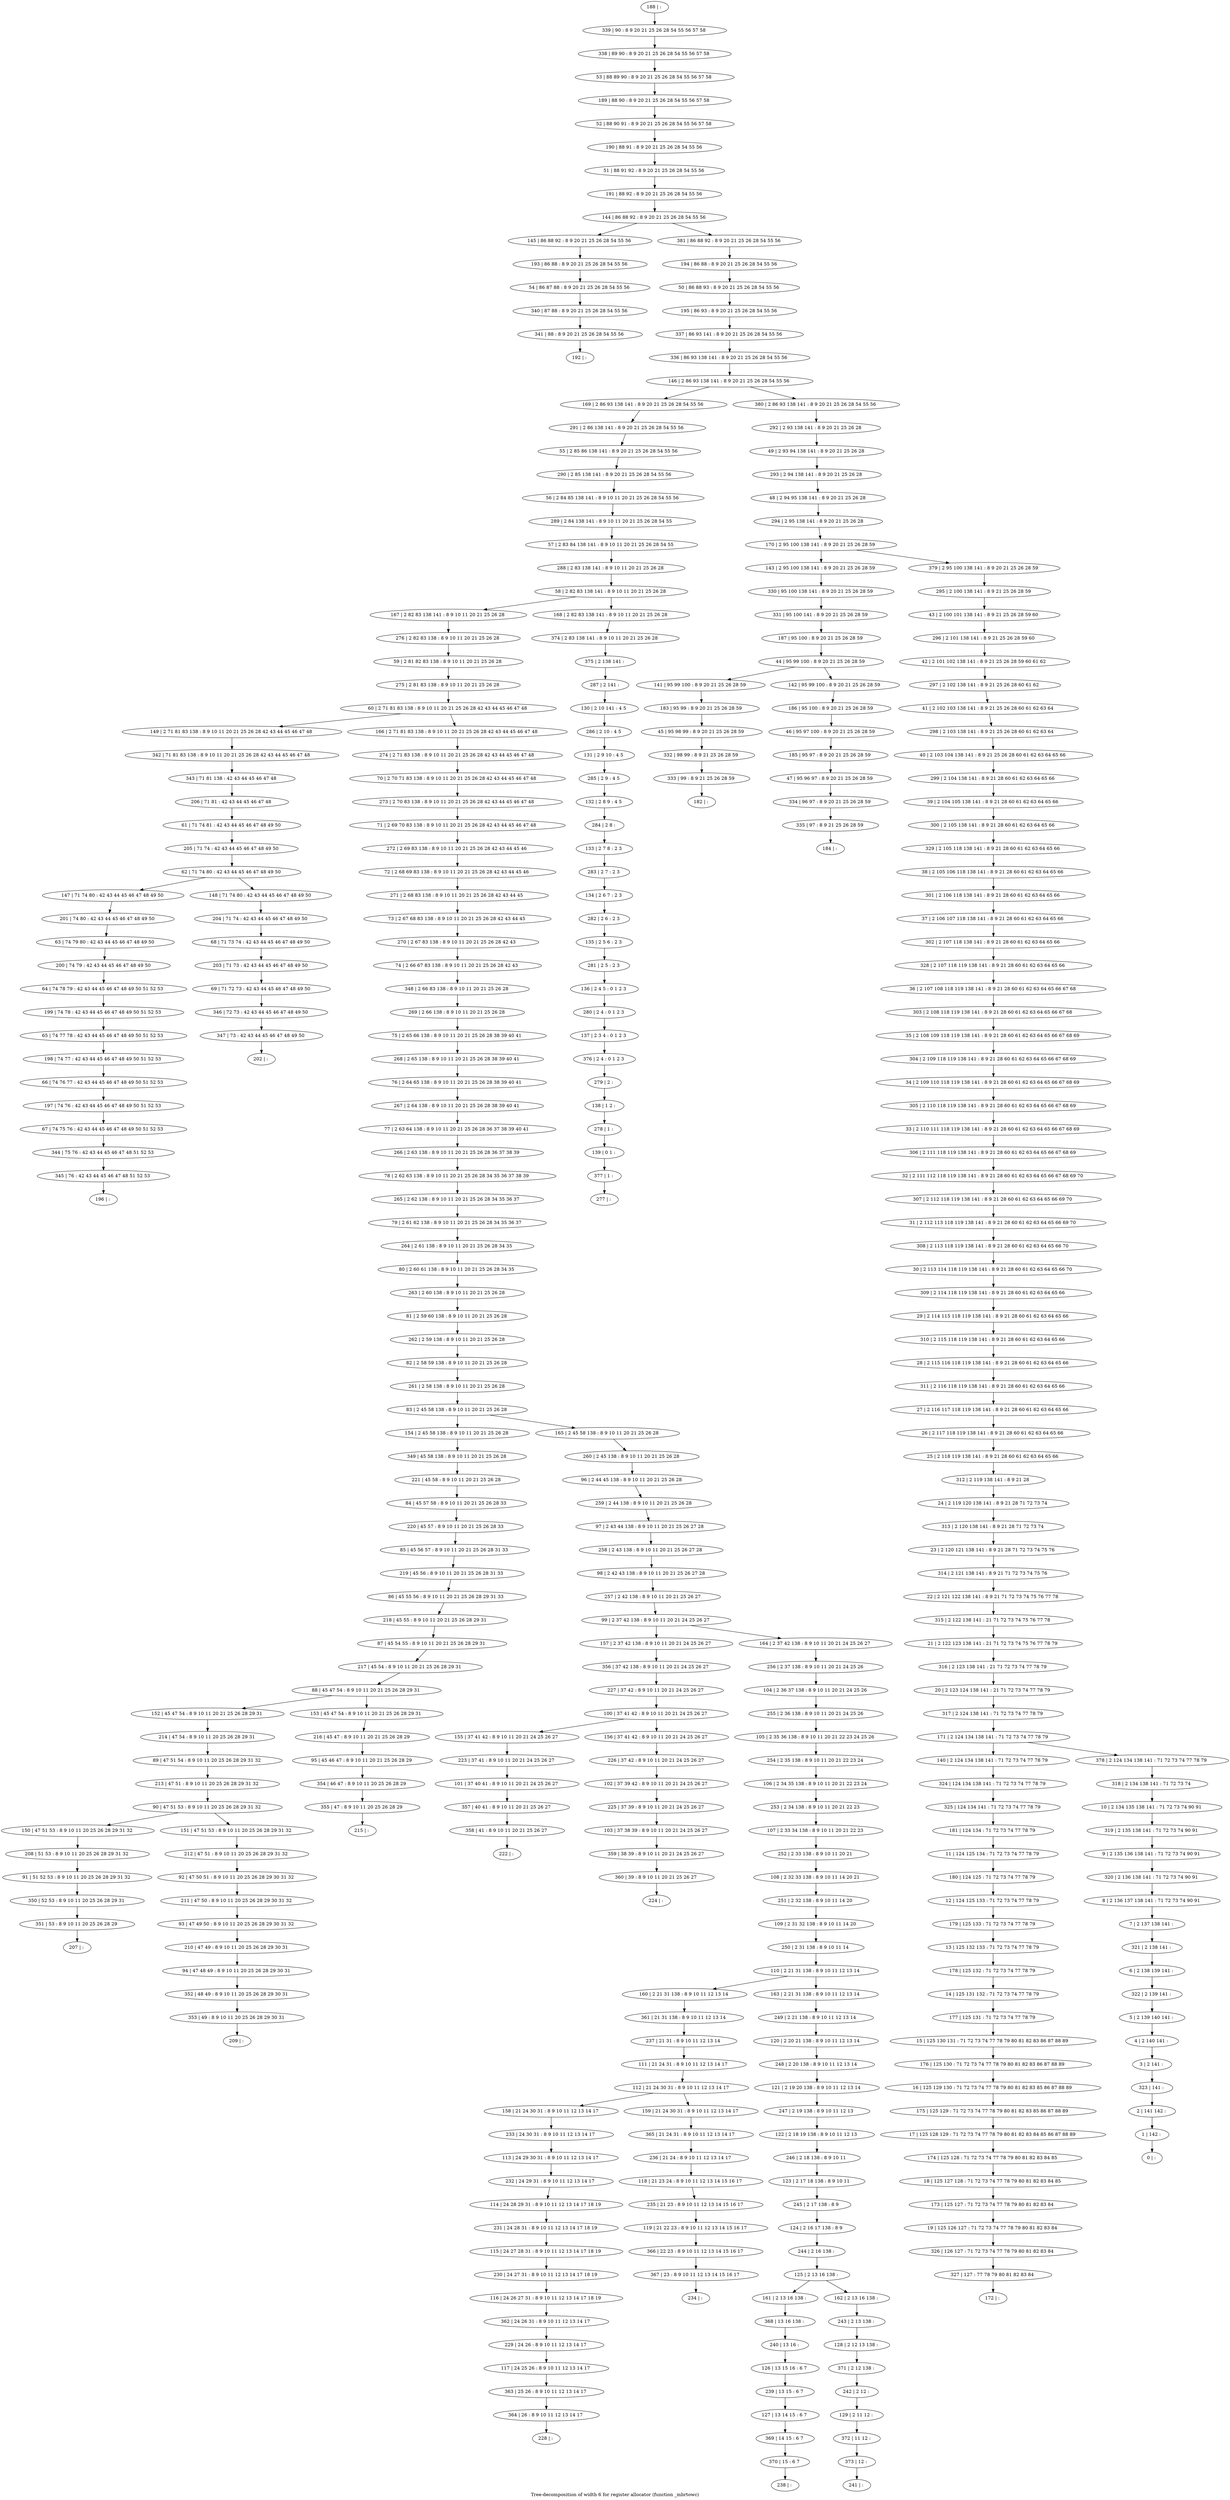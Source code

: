 digraph G {
graph [label="Tree-decomposition of width 6 for register allocator (function _mbrtowc)"]
0[label="0 | : "];
1[label="1 | 142 : "];
2[label="2 | 141 142 : "];
3[label="3 | 2 141 : "];
4[label="4 | 2 140 141 : "];
5[label="5 | 2 139 140 141 : "];
6[label="6 | 2 138 139 141 : "];
7[label="7 | 2 137 138 141 : "];
8[label="8 | 2 136 137 138 141 : 71 72 73 74 90 91 "];
9[label="9 | 2 135 136 138 141 : 71 72 73 74 90 91 "];
10[label="10 | 2 134 135 138 141 : 71 72 73 74 90 91 "];
11[label="11 | 124 125 134 : 71 72 73 74 77 78 79 "];
12[label="12 | 124 125 133 : 71 72 73 74 77 78 79 "];
13[label="13 | 125 132 133 : 71 72 73 74 77 78 79 "];
14[label="14 | 125 131 132 : 71 72 73 74 77 78 79 "];
15[label="15 | 125 130 131 : 71 72 73 74 77 78 79 80 81 82 83 86 87 88 89 "];
16[label="16 | 125 129 130 : 71 72 73 74 77 78 79 80 81 82 83 85 86 87 88 89 "];
17[label="17 | 125 128 129 : 71 72 73 74 77 78 79 80 81 82 83 84 85 86 87 88 89 "];
18[label="18 | 125 127 128 : 71 72 73 74 77 78 79 80 81 82 83 84 85 "];
19[label="19 | 125 126 127 : 71 72 73 74 77 78 79 80 81 82 83 84 "];
20[label="20 | 2 123 124 138 141 : 21 71 72 73 74 77 78 79 "];
21[label="21 | 2 122 123 138 141 : 21 71 72 73 74 75 76 77 78 79 "];
22[label="22 | 2 121 122 138 141 : 8 9 21 71 72 73 74 75 76 77 78 "];
23[label="23 | 2 120 121 138 141 : 8 9 21 28 71 72 73 74 75 76 "];
24[label="24 | 2 119 120 138 141 : 8 9 21 28 71 72 73 74 "];
25[label="25 | 2 118 119 138 141 : 8 9 21 28 60 61 62 63 64 65 66 "];
26[label="26 | 2 117 118 119 138 141 : 8 9 21 28 60 61 62 63 64 65 66 "];
27[label="27 | 2 116 117 118 119 138 141 : 8 9 21 28 60 61 62 63 64 65 66 "];
28[label="28 | 2 115 116 118 119 138 141 : 8 9 21 28 60 61 62 63 64 65 66 "];
29[label="29 | 2 114 115 118 119 138 141 : 8 9 21 28 60 61 62 63 64 65 66 "];
30[label="30 | 2 113 114 118 119 138 141 : 8 9 21 28 60 61 62 63 64 65 66 70 "];
31[label="31 | 2 112 113 118 119 138 141 : 8 9 21 28 60 61 62 63 64 65 66 69 70 "];
32[label="32 | 2 111 112 118 119 138 141 : 8 9 21 28 60 61 62 63 64 65 66 67 68 69 70 "];
33[label="33 | 2 110 111 118 119 138 141 : 8 9 21 28 60 61 62 63 64 65 66 67 68 69 "];
34[label="34 | 2 109 110 118 119 138 141 : 8 9 21 28 60 61 62 63 64 65 66 67 68 69 "];
35[label="35 | 2 108 109 118 119 138 141 : 8 9 21 28 60 61 62 63 64 65 66 67 68 69 "];
36[label="36 | 2 107 108 118 119 138 141 : 8 9 21 28 60 61 62 63 64 65 66 67 68 "];
37[label="37 | 2 106 107 118 138 141 : 8 9 21 28 60 61 62 63 64 65 66 "];
38[label="38 | 2 105 106 118 138 141 : 8 9 21 28 60 61 62 63 64 65 66 "];
39[label="39 | 2 104 105 138 141 : 8 9 21 28 60 61 62 63 64 65 66 "];
40[label="40 | 2 103 104 138 141 : 8 9 21 25 26 28 60 61 62 63 64 65 66 "];
41[label="41 | 2 102 103 138 141 : 8 9 21 25 26 28 60 61 62 63 64 "];
42[label="42 | 2 101 102 138 141 : 8 9 21 25 26 28 59 60 61 62 "];
43[label="43 | 2 100 101 138 141 : 8 9 21 25 26 28 59 60 "];
44[label="44 | 95 99 100 : 8 9 20 21 25 26 28 59 "];
45[label="45 | 95 98 99 : 8 9 20 21 25 26 28 59 "];
46[label="46 | 95 97 100 : 8 9 20 21 25 26 28 59 "];
47[label="47 | 95 96 97 : 8 9 20 21 25 26 28 59 "];
48[label="48 | 2 94 95 138 141 : 8 9 20 21 25 26 28 "];
49[label="49 | 2 93 94 138 141 : 8 9 20 21 25 26 28 "];
50[label="50 | 86 88 93 : 8 9 20 21 25 26 28 54 55 56 "];
51[label="51 | 88 91 92 : 8 9 20 21 25 26 28 54 55 56 "];
52[label="52 | 88 90 91 : 8 9 20 21 25 26 28 54 55 56 57 58 "];
53[label="53 | 88 89 90 : 8 9 20 21 25 26 28 54 55 56 57 58 "];
54[label="54 | 86 87 88 : 8 9 20 21 25 26 28 54 55 56 "];
55[label="55 | 2 85 86 138 141 : 8 9 20 21 25 26 28 54 55 56 "];
56[label="56 | 2 84 85 138 141 : 8 9 10 11 20 21 25 26 28 54 55 56 "];
57[label="57 | 2 83 84 138 141 : 8 9 10 11 20 21 25 26 28 54 55 "];
58[label="58 | 2 82 83 138 141 : 8 9 10 11 20 21 25 26 28 "];
59[label="59 | 2 81 82 83 138 : 8 9 10 11 20 21 25 26 28 "];
60[label="60 | 2 71 81 83 138 : 8 9 10 11 20 21 25 26 28 42 43 44 45 46 47 48 "];
61[label="61 | 71 74 81 : 42 43 44 45 46 47 48 49 50 "];
62[label="62 | 71 74 80 : 42 43 44 45 46 47 48 49 50 "];
63[label="63 | 74 79 80 : 42 43 44 45 46 47 48 49 50 "];
64[label="64 | 74 78 79 : 42 43 44 45 46 47 48 49 50 51 52 53 "];
65[label="65 | 74 77 78 : 42 43 44 45 46 47 48 49 50 51 52 53 "];
66[label="66 | 74 76 77 : 42 43 44 45 46 47 48 49 50 51 52 53 "];
67[label="67 | 74 75 76 : 42 43 44 45 46 47 48 49 50 51 52 53 "];
68[label="68 | 71 73 74 : 42 43 44 45 46 47 48 49 50 "];
69[label="69 | 71 72 73 : 42 43 44 45 46 47 48 49 50 "];
70[label="70 | 2 70 71 83 138 : 8 9 10 11 20 21 25 26 28 42 43 44 45 46 47 48 "];
71[label="71 | 2 69 70 83 138 : 8 9 10 11 20 21 25 26 28 42 43 44 45 46 47 48 "];
72[label="72 | 2 68 69 83 138 : 8 9 10 11 20 21 25 26 28 42 43 44 45 46 "];
73[label="73 | 2 67 68 83 138 : 8 9 10 11 20 21 25 26 28 42 43 44 45 "];
74[label="74 | 2 66 67 83 138 : 8 9 10 11 20 21 25 26 28 42 43 "];
75[label="75 | 2 65 66 138 : 8 9 10 11 20 21 25 26 28 38 39 40 41 "];
76[label="76 | 2 64 65 138 : 8 9 10 11 20 21 25 26 28 38 39 40 41 "];
77[label="77 | 2 63 64 138 : 8 9 10 11 20 21 25 26 28 36 37 38 39 40 41 "];
78[label="78 | 2 62 63 138 : 8 9 10 11 20 21 25 26 28 34 35 36 37 38 39 "];
79[label="79 | 2 61 62 138 : 8 9 10 11 20 21 25 26 28 34 35 36 37 "];
80[label="80 | 2 60 61 138 : 8 9 10 11 20 21 25 26 28 34 35 "];
81[label="81 | 2 59 60 138 : 8 9 10 11 20 21 25 26 28 "];
82[label="82 | 2 58 59 138 : 8 9 10 11 20 21 25 26 28 "];
83[label="83 | 2 45 58 138 : 8 9 10 11 20 21 25 26 28 "];
84[label="84 | 45 57 58 : 8 9 10 11 20 21 25 26 28 33 "];
85[label="85 | 45 56 57 : 8 9 10 11 20 21 25 26 28 31 33 "];
86[label="86 | 45 55 56 : 8 9 10 11 20 21 25 26 28 29 31 33 "];
87[label="87 | 45 54 55 : 8 9 10 11 20 21 25 26 28 29 31 "];
88[label="88 | 45 47 54 : 8 9 10 11 20 21 25 26 28 29 31 "];
89[label="89 | 47 51 54 : 8 9 10 11 20 25 26 28 29 31 32 "];
90[label="90 | 47 51 53 : 8 9 10 11 20 25 26 28 29 31 32 "];
91[label="91 | 51 52 53 : 8 9 10 11 20 25 26 28 29 31 32 "];
92[label="92 | 47 50 51 : 8 9 10 11 20 25 26 28 29 30 31 32 "];
93[label="93 | 47 49 50 : 8 9 10 11 20 25 26 28 29 30 31 32 "];
94[label="94 | 47 48 49 : 8 9 10 11 20 25 26 28 29 30 31 "];
95[label="95 | 45 46 47 : 8 9 10 11 20 21 25 26 28 29 "];
96[label="96 | 2 44 45 138 : 8 9 10 11 20 21 25 26 28 "];
97[label="97 | 2 43 44 138 : 8 9 10 11 20 21 25 26 27 28 "];
98[label="98 | 2 42 43 138 : 8 9 10 11 20 21 25 26 27 28 "];
99[label="99 | 2 37 42 138 : 8 9 10 11 20 21 24 25 26 27 "];
100[label="100 | 37 41 42 : 8 9 10 11 20 21 24 25 26 27 "];
101[label="101 | 37 40 41 : 8 9 10 11 20 21 24 25 26 27 "];
102[label="102 | 37 39 42 : 8 9 10 11 20 21 24 25 26 27 "];
103[label="103 | 37 38 39 : 8 9 10 11 20 21 24 25 26 27 "];
104[label="104 | 2 36 37 138 : 8 9 10 11 20 21 24 25 26 "];
105[label="105 | 2 35 36 138 : 8 9 10 11 20 21 22 23 24 25 26 "];
106[label="106 | 2 34 35 138 : 8 9 10 11 20 21 22 23 24 "];
107[label="107 | 2 33 34 138 : 8 9 10 11 20 21 22 23 "];
108[label="108 | 2 32 33 138 : 8 9 10 11 14 20 21 "];
109[label="109 | 2 31 32 138 : 8 9 10 11 14 20 "];
110[label="110 | 2 21 31 138 : 8 9 10 11 12 13 14 "];
111[label="111 | 21 24 31 : 8 9 10 11 12 13 14 17 "];
112[label="112 | 21 24 30 31 : 8 9 10 11 12 13 14 17 "];
113[label="113 | 24 29 30 31 : 8 9 10 11 12 13 14 17 "];
114[label="114 | 24 28 29 31 : 8 9 10 11 12 13 14 17 18 19 "];
115[label="115 | 24 27 28 31 : 8 9 10 11 12 13 14 17 18 19 "];
116[label="116 | 24 26 27 31 : 8 9 10 11 12 13 14 17 18 19 "];
117[label="117 | 24 25 26 : 8 9 10 11 12 13 14 17 "];
118[label="118 | 21 23 24 : 8 9 10 11 12 13 14 15 16 17 "];
119[label="119 | 21 22 23 : 8 9 10 11 12 13 14 15 16 17 "];
120[label="120 | 2 20 21 138 : 8 9 10 11 12 13 14 "];
121[label="121 | 2 19 20 138 : 8 9 10 11 12 13 14 "];
122[label="122 | 2 18 19 138 : 8 9 10 11 12 13 "];
123[label="123 | 2 17 18 138 : 8 9 10 11 "];
124[label="124 | 2 16 17 138 : 8 9 "];
125[label="125 | 2 13 16 138 : "];
126[label="126 | 13 15 16 : 6 7 "];
127[label="127 | 13 14 15 : 6 7 "];
128[label="128 | 2 12 13 138 : "];
129[label="129 | 2 11 12 : "];
130[label="130 | 2 10 141 : 4 5 "];
131[label="131 | 2 9 10 : 4 5 "];
132[label="132 | 2 8 9 : 4 5 "];
133[label="133 | 2 7 8 : 2 3 "];
134[label="134 | 2 6 7 : 2 3 "];
135[label="135 | 2 5 6 : 2 3 "];
136[label="136 | 2 4 5 : 0 1 2 3 "];
137[label="137 | 2 3 4 : 0 1 2 3 "];
138[label="138 | 1 2 : "];
139[label="139 | 0 1 : "];
140[label="140 | 2 124 134 138 141 : 71 72 73 74 77 78 79 "];
141[label="141 | 95 99 100 : 8 9 20 21 25 26 28 59 "];
142[label="142 | 95 99 100 : 8 9 20 21 25 26 28 59 "];
143[label="143 | 2 95 100 138 141 : 8 9 20 21 25 26 28 59 "];
144[label="144 | 86 88 92 : 8 9 20 21 25 26 28 54 55 56 "];
145[label="145 | 86 88 92 : 8 9 20 21 25 26 28 54 55 56 "];
146[label="146 | 2 86 93 138 141 : 8 9 20 21 25 26 28 54 55 56 "];
147[label="147 | 71 74 80 : 42 43 44 45 46 47 48 49 50 "];
148[label="148 | 71 74 80 : 42 43 44 45 46 47 48 49 50 "];
149[label="149 | 2 71 81 83 138 : 8 9 10 11 20 21 25 26 28 42 43 44 45 46 47 48 "];
150[label="150 | 47 51 53 : 8 9 10 11 20 25 26 28 29 31 32 "];
151[label="151 | 47 51 53 : 8 9 10 11 20 25 26 28 29 31 32 "];
152[label="152 | 45 47 54 : 8 9 10 11 20 21 25 26 28 29 31 "];
153[label="153 | 45 47 54 : 8 9 10 11 20 21 25 26 28 29 31 "];
154[label="154 | 2 45 58 138 : 8 9 10 11 20 21 25 26 28 "];
155[label="155 | 37 41 42 : 8 9 10 11 20 21 24 25 26 27 "];
156[label="156 | 37 41 42 : 8 9 10 11 20 21 24 25 26 27 "];
157[label="157 | 2 37 42 138 : 8 9 10 11 20 21 24 25 26 27 "];
158[label="158 | 21 24 30 31 : 8 9 10 11 12 13 14 17 "];
159[label="159 | 21 24 30 31 : 8 9 10 11 12 13 14 17 "];
160[label="160 | 2 21 31 138 : 8 9 10 11 12 13 14 "];
161[label="161 | 2 13 16 138 : "];
162[label="162 | 2 13 16 138 : "];
163[label="163 | 2 21 31 138 : 8 9 10 11 12 13 14 "];
164[label="164 | 2 37 42 138 : 8 9 10 11 20 21 24 25 26 27 "];
165[label="165 | 2 45 58 138 : 8 9 10 11 20 21 25 26 28 "];
166[label="166 | 2 71 81 83 138 : 8 9 10 11 20 21 25 26 28 42 43 44 45 46 47 48 "];
167[label="167 | 2 82 83 138 141 : 8 9 10 11 20 21 25 26 28 "];
168[label="168 | 2 82 83 138 141 : 8 9 10 11 20 21 25 26 28 "];
169[label="169 | 2 86 93 138 141 : 8 9 20 21 25 26 28 54 55 56 "];
170[label="170 | 2 95 100 138 141 : 8 9 20 21 25 26 28 59 "];
171[label="171 | 2 124 134 138 141 : 71 72 73 74 77 78 79 "];
172[label="172 | : "];
173[label="173 | 125 127 : 71 72 73 74 77 78 79 80 81 82 83 84 "];
174[label="174 | 125 128 : 71 72 73 74 77 78 79 80 81 82 83 84 85 "];
175[label="175 | 125 129 : 71 72 73 74 77 78 79 80 81 82 83 85 86 87 88 89 "];
176[label="176 | 125 130 : 71 72 73 74 77 78 79 80 81 82 83 86 87 88 89 "];
177[label="177 | 125 131 : 71 72 73 74 77 78 79 "];
178[label="178 | 125 132 : 71 72 73 74 77 78 79 "];
179[label="179 | 125 133 : 71 72 73 74 77 78 79 "];
180[label="180 | 124 125 : 71 72 73 74 77 78 79 "];
181[label="181 | 124 134 : 71 72 73 74 77 78 79 "];
182[label="182 | : "];
183[label="183 | 95 99 : 8 9 20 21 25 26 28 59 "];
184[label="184 | : "];
185[label="185 | 95 97 : 8 9 20 21 25 26 28 59 "];
186[label="186 | 95 100 : 8 9 20 21 25 26 28 59 "];
187[label="187 | 95 100 : 8 9 20 21 25 26 28 59 "];
188[label="188 | : "];
189[label="189 | 88 90 : 8 9 20 21 25 26 28 54 55 56 57 58 "];
190[label="190 | 88 91 : 8 9 20 21 25 26 28 54 55 56 "];
191[label="191 | 88 92 : 8 9 20 21 25 26 28 54 55 56 "];
192[label="192 | : "];
193[label="193 | 86 88 : 8 9 20 21 25 26 28 54 55 56 "];
194[label="194 | 86 88 : 8 9 20 21 25 26 28 54 55 56 "];
195[label="195 | 86 93 : 8 9 20 21 25 26 28 54 55 56 "];
196[label="196 | : "];
197[label="197 | 74 76 : 42 43 44 45 46 47 48 49 50 51 52 53 "];
198[label="198 | 74 77 : 42 43 44 45 46 47 48 49 50 51 52 53 "];
199[label="199 | 74 78 : 42 43 44 45 46 47 48 49 50 51 52 53 "];
200[label="200 | 74 79 : 42 43 44 45 46 47 48 49 50 "];
201[label="201 | 74 80 : 42 43 44 45 46 47 48 49 50 "];
202[label="202 | : "];
203[label="203 | 71 73 : 42 43 44 45 46 47 48 49 50 "];
204[label="204 | 71 74 : 42 43 44 45 46 47 48 49 50 "];
205[label="205 | 71 74 : 42 43 44 45 46 47 48 49 50 "];
206[label="206 | 71 81 : 42 43 44 45 46 47 48 "];
207[label="207 | : "];
208[label="208 | 51 53 : 8 9 10 11 20 25 26 28 29 31 32 "];
209[label="209 | : "];
210[label="210 | 47 49 : 8 9 10 11 20 25 26 28 29 30 31 "];
211[label="211 | 47 50 : 8 9 10 11 20 25 26 28 29 30 31 32 "];
212[label="212 | 47 51 : 8 9 10 11 20 25 26 28 29 31 32 "];
213[label="213 | 47 51 : 8 9 10 11 20 25 26 28 29 31 32 "];
214[label="214 | 47 54 : 8 9 10 11 20 25 26 28 29 31 "];
215[label="215 | : "];
216[label="216 | 45 47 : 8 9 10 11 20 21 25 26 28 29 "];
217[label="217 | 45 54 : 8 9 10 11 20 21 25 26 28 29 31 "];
218[label="218 | 45 55 : 8 9 10 11 20 21 25 26 28 29 31 "];
219[label="219 | 45 56 : 8 9 10 11 20 21 25 26 28 31 33 "];
220[label="220 | 45 57 : 8 9 10 11 20 21 25 26 28 33 "];
221[label="221 | 45 58 : 8 9 10 11 20 21 25 26 28 "];
222[label="222 | : "];
223[label="223 | 37 41 : 8 9 10 11 20 21 24 25 26 27 "];
224[label="224 | : "];
225[label="225 | 37 39 : 8 9 10 11 20 21 24 25 26 27 "];
226[label="226 | 37 42 : 8 9 10 11 20 21 24 25 26 27 "];
227[label="227 | 37 42 : 8 9 10 11 20 21 24 25 26 27 "];
228[label="228 | : "];
229[label="229 | 24 26 : 8 9 10 11 12 13 14 17 "];
230[label="230 | 24 27 31 : 8 9 10 11 12 13 14 17 18 19 "];
231[label="231 | 24 28 31 : 8 9 10 11 12 13 14 17 18 19 "];
232[label="232 | 24 29 31 : 8 9 10 11 12 13 14 17 "];
233[label="233 | 24 30 31 : 8 9 10 11 12 13 14 17 "];
234[label="234 | : "];
235[label="235 | 21 23 : 8 9 10 11 12 13 14 15 16 17 "];
236[label="236 | 21 24 : 8 9 10 11 12 13 14 17 "];
237[label="237 | 21 31 : 8 9 10 11 12 13 14 "];
238[label="238 | : "];
239[label="239 | 13 15 : 6 7 "];
240[label="240 | 13 16 : "];
241[label="241 | : "];
242[label="242 | 2 12 : "];
243[label="243 | 2 13 138 : "];
244[label="244 | 2 16 138 : "];
245[label="245 | 2 17 138 : 8 9 "];
246[label="246 | 2 18 138 : 8 9 10 11 "];
247[label="247 | 2 19 138 : 8 9 10 11 12 13 "];
248[label="248 | 2 20 138 : 8 9 10 11 12 13 14 "];
249[label="249 | 2 21 138 : 8 9 10 11 12 13 14 "];
250[label="250 | 2 31 138 : 8 9 10 11 14 "];
251[label="251 | 2 32 138 : 8 9 10 11 14 20 "];
252[label="252 | 2 33 138 : 8 9 10 11 20 21 "];
253[label="253 | 2 34 138 : 8 9 10 11 20 21 22 23 "];
254[label="254 | 2 35 138 : 8 9 10 11 20 21 22 23 24 "];
255[label="255 | 2 36 138 : 8 9 10 11 20 21 24 25 26 "];
256[label="256 | 2 37 138 : 8 9 10 11 20 21 24 25 26 "];
257[label="257 | 2 42 138 : 8 9 10 11 20 21 25 26 27 "];
258[label="258 | 2 43 138 : 8 9 10 11 20 21 25 26 27 28 "];
259[label="259 | 2 44 138 : 8 9 10 11 20 21 25 26 28 "];
260[label="260 | 2 45 138 : 8 9 10 11 20 21 25 26 28 "];
261[label="261 | 2 58 138 : 8 9 10 11 20 21 25 26 28 "];
262[label="262 | 2 59 138 : 8 9 10 11 20 21 25 26 28 "];
263[label="263 | 2 60 138 : 8 9 10 11 20 21 25 26 28 "];
264[label="264 | 2 61 138 : 8 9 10 11 20 21 25 26 28 34 35 "];
265[label="265 | 2 62 138 : 8 9 10 11 20 21 25 26 28 34 35 36 37 "];
266[label="266 | 2 63 138 : 8 9 10 11 20 21 25 26 28 36 37 38 39 "];
267[label="267 | 2 64 138 : 8 9 10 11 20 21 25 26 28 38 39 40 41 "];
268[label="268 | 2 65 138 : 8 9 10 11 20 21 25 26 28 38 39 40 41 "];
269[label="269 | 2 66 138 : 8 9 10 11 20 21 25 26 28 "];
270[label="270 | 2 67 83 138 : 8 9 10 11 20 21 25 26 28 42 43 "];
271[label="271 | 2 68 83 138 : 8 9 10 11 20 21 25 26 28 42 43 44 45 "];
272[label="272 | 2 69 83 138 : 8 9 10 11 20 21 25 26 28 42 43 44 45 46 "];
273[label="273 | 2 70 83 138 : 8 9 10 11 20 21 25 26 28 42 43 44 45 46 47 48 "];
274[label="274 | 2 71 83 138 : 8 9 10 11 20 21 25 26 28 42 43 44 45 46 47 48 "];
275[label="275 | 2 81 83 138 : 8 9 10 11 20 21 25 26 28 "];
276[label="276 | 2 82 83 138 : 8 9 10 11 20 21 25 26 28 "];
277[label="277 | : "];
278[label="278 | 1 : "];
279[label="279 | 2 : "];
280[label="280 | 2 4 : 0 1 2 3 "];
281[label="281 | 2 5 : 2 3 "];
282[label="282 | 2 6 : 2 3 "];
283[label="283 | 2 7 : 2 3 "];
284[label="284 | 2 8 : "];
285[label="285 | 2 9 : 4 5 "];
286[label="286 | 2 10 : 4 5 "];
287[label="287 | 2 141 : "];
288[label="288 | 2 83 138 141 : 8 9 10 11 20 21 25 26 28 "];
289[label="289 | 2 84 138 141 : 8 9 10 11 20 21 25 26 28 54 55 "];
290[label="290 | 2 85 138 141 : 8 9 20 21 25 26 28 54 55 56 "];
291[label="291 | 2 86 138 141 : 8 9 20 21 25 26 28 54 55 56 "];
292[label="292 | 2 93 138 141 : 8 9 20 21 25 26 28 "];
293[label="293 | 2 94 138 141 : 8 9 20 21 25 26 28 "];
294[label="294 | 2 95 138 141 : 8 9 20 21 25 26 28 "];
295[label="295 | 2 100 138 141 : 8 9 21 25 26 28 59 "];
296[label="296 | 2 101 138 141 : 8 9 21 25 26 28 59 60 "];
297[label="297 | 2 102 138 141 : 8 9 21 25 26 28 60 61 62 "];
298[label="298 | 2 103 138 141 : 8 9 21 25 26 28 60 61 62 63 64 "];
299[label="299 | 2 104 138 141 : 8 9 21 28 60 61 62 63 64 65 66 "];
300[label="300 | 2 105 138 141 : 8 9 21 28 60 61 62 63 64 65 66 "];
301[label="301 | 2 106 118 138 141 : 8 9 21 28 60 61 62 63 64 65 66 "];
302[label="302 | 2 107 118 138 141 : 8 9 21 28 60 61 62 63 64 65 66 "];
303[label="303 | 2 108 118 119 138 141 : 8 9 21 28 60 61 62 63 64 65 66 67 68 "];
304[label="304 | 2 109 118 119 138 141 : 8 9 21 28 60 61 62 63 64 65 66 67 68 69 "];
305[label="305 | 2 110 118 119 138 141 : 8 9 21 28 60 61 62 63 64 65 66 67 68 69 "];
306[label="306 | 2 111 118 119 138 141 : 8 9 21 28 60 61 62 63 64 65 66 67 68 69 "];
307[label="307 | 2 112 118 119 138 141 : 8 9 21 28 60 61 62 63 64 65 66 69 70 "];
308[label="308 | 2 113 118 119 138 141 : 8 9 21 28 60 61 62 63 64 65 66 70 "];
309[label="309 | 2 114 118 119 138 141 : 8 9 21 28 60 61 62 63 64 65 66 "];
310[label="310 | 2 115 118 119 138 141 : 8 9 21 28 60 61 62 63 64 65 66 "];
311[label="311 | 2 116 118 119 138 141 : 8 9 21 28 60 61 62 63 64 65 66 "];
312[label="312 | 2 119 138 141 : 8 9 21 28 "];
313[label="313 | 2 120 138 141 : 8 9 21 28 71 72 73 74 "];
314[label="314 | 2 121 138 141 : 8 9 21 71 72 73 74 75 76 "];
315[label="315 | 2 122 138 141 : 21 71 72 73 74 75 76 77 78 "];
316[label="316 | 2 123 138 141 : 21 71 72 73 74 77 78 79 "];
317[label="317 | 2 124 138 141 : 71 72 73 74 77 78 79 "];
318[label="318 | 2 134 138 141 : 71 72 73 74 "];
319[label="319 | 2 135 138 141 : 71 72 73 74 90 91 "];
320[label="320 | 2 136 138 141 : 71 72 73 74 90 91 "];
321[label="321 | 2 138 141 : "];
322[label="322 | 2 139 141 : "];
323[label="323 | 141 : "];
324[label="324 | 124 134 138 141 : 71 72 73 74 77 78 79 "];
325[label="325 | 124 134 141 : 71 72 73 74 77 78 79 "];
326[label="326 | 126 127 : 71 72 73 74 77 78 79 80 81 82 83 84 "];
327[label="327 | 127 : 77 78 79 80 81 82 83 84 "];
328[label="328 | 2 107 118 119 138 141 : 8 9 21 28 60 61 62 63 64 65 66 "];
329[label="329 | 2 105 118 138 141 : 8 9 21 28 60 61 62 63 64 65 66 "];
330[label="330 | 95 100 138 141 : 8 9 20 21 25 26 28 59 "];
331[label="331 | 95 100 141 : 8 9 20 21 25 26 28 59 "];
332[label="332 | 98 99 : 8 9 21 25 26 28 59 "];
333[label="333 | 99 : 8 9 21 25 26 28 59 "];
334[label="334 | 96 97 : 8 9 20 21 25 26 28 59 "];
335[label="335 | 97 : 8 9 21 25 26 28 59 "];
336[label="336 | 86 93 138 141 : 8 9 20 21 25 26 28 54 55 56 "];
337[label="337 | 86 93 141 : 8 9 20 21 25 26 28 54 55 56 "];
338[label="338 | 89 90 : 8 9 20 21 25 26 28 54 55 56 57 58 "];
339[label="339 | 90 : 8 9 20 21 25 26 28 54 55 56 57 58 "];
340[label="340 | 87 88 : 8 9 20 21 25 26 28 54 55 56 "];
341[label="341 | 88 : 8 9 20 21 25 26 28 54 55 56 "];
342[label="342 | 71 81 83 138 : 8 9 10 11 20 21 25 26 28 42 43 44 45 46 47 48 "];
343[label="343 | 71 81 138 : 42 43 44 45 46 47 48 "];
344[label="344 | 75 76 : 42 43 44 45 46 47 48 51 52 53 "];
345[label="345 | 76 : 42 43 44 45 46 47 48 51 52 53 "];
346[label="346 | 72 73 : 42 43 44 45 46 47 48 49 50 "];
347[label="347 | 73 : 42 43 44 45 46 47 48 49 50 "];
348[label="348 | 2 66 83 138 : 8 9 10 11 20 21 25 26 28 "];
349[label="349 | 45 58 138 : 8 9 10 11 20 21 25 26 28 "];
350[label="350 | 52 53 : 8 9 10 11 20 25 26 28 29 31 "];
351[label="351 | 53 : 8 9 10 11 20 25 26 28 29 "];
352[label="352 | 48 49 : 8 9 10 11 20 25 26 28 29 30 31 "];
353[label="353 | 49 : 8 9 10 11 20 25 26 28 29 30 31 "];
354[label="354 | 46 47 : 8 9 10 11 20 25 26 28 29 "];
355[label="355 | 47 : 8 9 10 11 20 25 26 28 29 "];
356[label="356 | 37 42 138 : 8 9 10 11 20 21 24 25 26 27 "];
357[label="357 | 40 41 : 8 9 10 11 20 21 25 26 27 "];
358[label="358 | 41 : 8 9 10 11 20 21 25 26 27 "];
359[label="359 | 38 39 : 8 9 10 11 20 21 24 25 26 27 "];
360[label="360 | 39 : 8 9 10 11 20 21 25 26 27 "];
361[label="361 | 21 31 138 : 8 9 10 11 12 13 14 "];
362[label="362 | 24 26 31 : 8 9 10 11 12 13 14 17 "];
363[label="363 | 25 26 : 8 9 10 11 12 13 14 17 "];
364[label="364 | 26 : 8 9 10 11 12 13 14 17 "];
365[label="365 | 21 24 31 : 8 9 10 11 12 13 14 17 "];
366[label="366 | 22 23 : 8 9 10 11 12 13 14 15 16 17 "];
367[label="367 | 23 : 8 9 10 11 12 13 14 15 16 17 "];
368[label="368 | 13 16 138 : "];
369[label="369 | 14 15 : 6 7 "];
370[label="370 | 15 : 6 7 "];
371[label="371 | 2 12 138 : "];
372[label="372 | 11 12 : "];
373[label="373 | 12 : "];
374[label="374 | 2 83 138 141 : 8 9 10 11 20 21 25 26 28 "];
375[label="375 | 2 138 141 : "];
376[label="376 | 2 4 : 0 1 2 3 "];
377[label="377 | 1 : "];
378[label="378 | 2 124 134 138 141 : 71 72 73 74 77 78 79 "];
379[label="379 | 2 95 100 138 141 : 8 9 20 21 25 26 28 59 "];
380[label="380 | 2 86 93 138 141 : 8 9 20 21 25 26 28 54 55 56 "];
381[label="381 | 86 88 92 : 8 9 20 21 25 26 28 54 55 56 "];
111->112 ;
44->141 ;
44->142 ;
62->147 ;
62->148 ;
60->149 ;
90->150 ;
90->151 ;
88->152 ;
88->153 ;
83->154 ;
100->155 ;
100->156 ;
99->157 ;
112->158 ;
112->159 ;
110->160 ;
125->161 ;
125->162 ;
110->163 ;
99->164 ;
83->165 ;
60->166 ;
58->167 ;
58->168 ;
173->19 ;
18->173 ;
174->18 ;
17->174 ;
175->17 ;
16->175 ;
176->16 ;
15->176 ;
177->15 ;
14->177 ;
178->14 ;
13->178 ;
179->13 ;
12->179 ;
180->12 ;
11->180 ;
181->11 ;
183->45 ;
141->183 ;
185->47 ;
46->185 ;
186->46 ;
142->186 ;
187->44 ;
193->54 ;
145->193 ;
197->67 ;
66->197 ;
198->66 ;
65->198 ;
199->65 ;
64->199 ;
200->64 ;
63->200 ;
201->63 ;
147->201 ;
203->69 ;
68->203 ;
204->68 ;
148->204 ;
205->62 ;
61->205 ;
206->61 ;
208->91 ;
150->208 ;
210->94 ;
93->210 ;
211->93 ;
92->211 ;
212->92 ;
151->212 ;
213->90 ;
89->213 ;
214->89 ;
152->214 ;
216->95 ;
153->216 ;
217->88 ;
87->217 ;
218->87 ;
86->218 ;
219->86 ;
85->219 ;
220->85 ;
84->220 ;
221->84 ;
223->101 ;
155->223 ;
225->103 ;
102->225 ;
226->102 ;
156->226 ;
227->100 ;
229->117 ;
230->116 ;
115->230 ;
231->115 ;
114->231 ;
232->114 ;
113->232 ;
233->113 ;
158->233 ;
235->119 ;
118->235 ;
236->118 ;
237->111 ;
239->127 ;
126->239 ;
240->126 ;
242->129 ;
243->128 ;
162->243 ;
244->125 ;
124->244 ;
245->124 ;
123->245 ;
246->123 ;
122->246 ;
247->122 ;
121->247 ;
248->121 ;
120->248 ;
249->120 ;
163->249 ;
250->110 ;
109->250 ;
251->109 ;
108->251 ;
252->108 ;
107->252 ;
253->107 ;
106->253 ;
254->106 ;
105->254 ;
255->105 ;
104->255 ;
256->104 ;
164->256 ;
257->99 ;
98->257 ;
258->98 ;
97->258 ;
259->97 ;
96->259 ;
260->96 ;
165->260 ;
261->83 ;
82->261 ;
262->82 ;
81->262 ;
263->81 ;
80->263 ;
264->80 ;
79->264 ;
265->79 ;
78->265 ;
266->78 ;
77->266 ;
267->77 ;
76->267 ;
268->76 ;
75->268 ;
269->75 ;
270->74 ;
73->270 ;
271->73 ;
72->271 ;
272->72 ;
71->272 ;
273->71 ;
70->273 ;
274->70 ;
166->274 ;
275->60 ;
59->275 ;
276->59 ;
167->276 ;
278->139 ;
138->278 ;
279->138 ;
280->137 ;
136->280 ;
281->136 ;
135->281 ;
282->135 ;
134->282 ;
283->134 ;
133->283 ;
284->133 ;
132->284 ;
285->132 ;
131->285 ;
286->131 ;
130->286 ;
287->130 ;
288->58 ;
57->288 ;
289->57 ;
56->289 ;
290->56 ;
55->290 ;
291->55 ;
169->291 ;
140->324 ;
325->181 ;
324->325 ;
19->326 ;
327->172 ;
326->327 ;
143->330 ;
331->187 ;
330->331 ;
45->332 ;
333->182 ;
332->333 ;
47->334 ;
335->184 ;
334->335 ;
54->340 ;
341->192 ;
340->341 ;
149->342 ;
343->206 ;
342->343 ;
67->344 ;
345->196 ;
344->345 ;
69->346 ;
347->202 ;
346->347 ;
348->269 ;
74->348 ;
349->221 ;
154->349 ;
91->350 ;
351->207 ;
350->351 ;
94->352 ;
353->209 ;
352->353 ;
95->354 ;
355->215 ;
354->355 ;
356->227 ;
157->356 ;
101->357 ;
358->222 ;
357->358 ;
103->359 ;
360->224 ;
359->360 ;
361->237 ;
160->361 ;
362->229 ;
116->362 ;
117->363 ;
364->228 ;
363->364 ;
365->236 ;
159->365 ;
119->366 ;
367->234 ;
366->367 ;
368->240 ;
161->368 ;
127->369 ;
370->238 ;
369->370 ;
371->242 ;
128->371 ;
129->372 ;
373->241 ;
372->373 ;
168->374 ;
375->287 ;
374->375 ;
376->279 ;
137->376 ;
377->277 ;
139->377 ;
188->339 ;
339->338 ;
338->53 ;
53->189 ;
189->52 ;
52->190 ;
190->51 ;
51->191 ;
191->144 ;
194->50 ;
50->195 ;
195->337 ;
337->336 ;
336->146 ;
292->49 ;
49->293 ;
293->48 ;
48->294 ;
294->170 ;
295->43 ;
43->296 ;
296->42 ;
42->297 ;
297->41 ;
41->298 ;
298->40 ;
40->299 ;
299->39 ;
39->300 ;
300->329 ;
329->38 ;
38->301 ;
301->37 ;
37->302 ;
302->328 ;
328->36 ;
36->303 ;
303->35 ;
35->304 ;
304->34 ;
34->305 ;
305->33 ;
33->306 ;
306->32 ;
32->307 ;
307->31 ;
31->308 ;
308->30 ;
30->309 ;
309->29 ;
29->310 ;
310->28 ;
28->311 ;
311->27 ;
27->26 ;
26->25 ;
25->312 ;
312->24 ;
24->313 ;
313->23 ;
23->314 ;
314->22 ;
22->315 ;
315->21 ;
21->316 ;
316->20 ;
20->317 ;
317->171 ;
318->10 ;
10->319 ;
319->9 ;
9->320 ;
320->8 ;
8->7 ;
7->321 ;
321->6 ;
6->322 ;
322->5 ;
5->4 ;
4->3 ;
3->323 ;
323->2 ;
2->1 ;
1->0 ;
378->318 ;
379->295 ;
380->292 ;
381->194 ;
171->140 ;
171->378 ;
170->143 ;
170->379 ;
146->169 ;
146->380 ;
144->145 ;
144->381 ;
}
